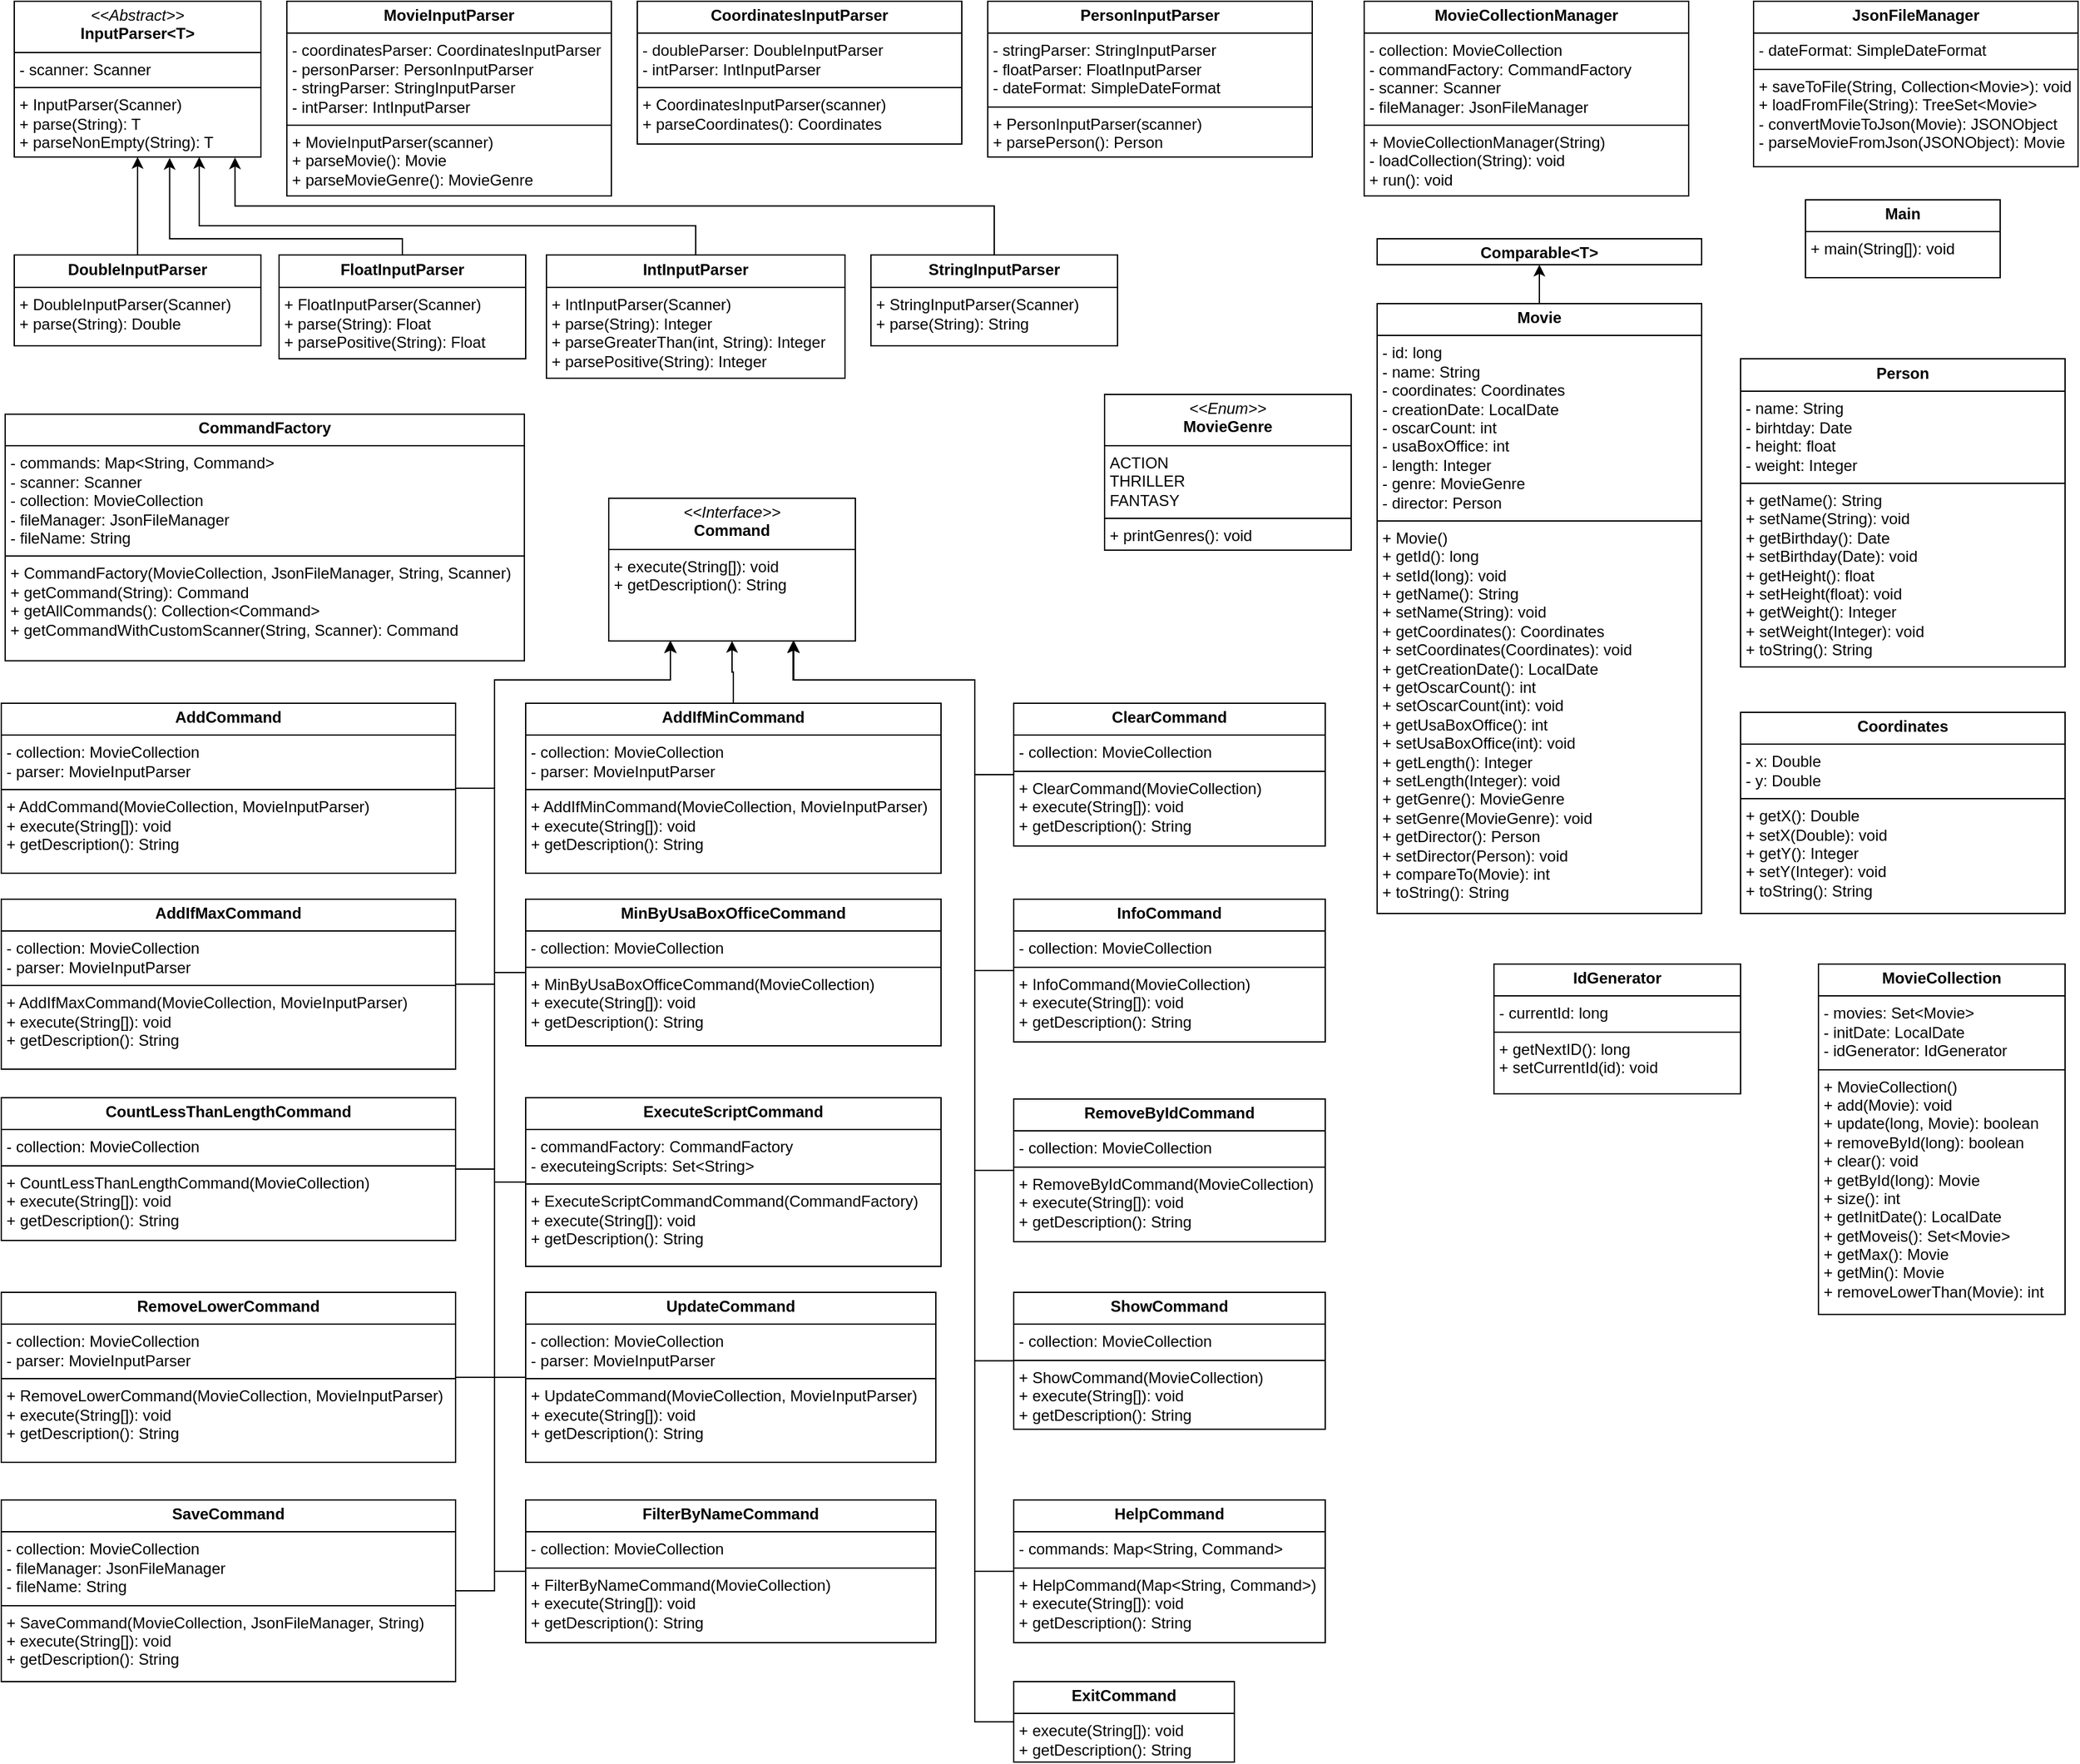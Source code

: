 <mxfile version="26.2.14">
  <diagram name="Страница — 1" id="AFWlsfRjYfY11e1FhaWK">
    <mxGraphModel dx="3227" dy="1347" grid="1" gridSize="10" guides="1" tooltips="1" connect="1" arrows="1" fold="1" page="1" pageScale="1" pageWidth="827" pageHeight="1169" math="0" shadow="0">
      <root>
        <mxCell id="0" />
        <mxCell id="1" parent="0" />
        <mxCell id="MUyEfcKiWCeRn05jKERA-11" value="&lt;p style=&quot;margin:0px;margin-top:4px;text-align:center;&quot;&gt;&lt;i&gt;&amp;lt;&amp;lt;Abstract&amp;gt;&amp;gt;&lt;/i&gt;&lt;br&gt;&lt;b&gt;InputParser&amp;lt;T&amp;gt;&lt;/b&gt;&lt;/p&gt;&lt;hr size=&quot;1&quot; style=&quot;border-style:solid;&quot;&gt;&lt;p style=&quot;margin:0px;margin-left:4px;&quot;&gt;- scanner: Scanner&lt;br&gt;&lt;/p&gt;&lt;hr size=&quot;1&quot; style=&quot;border-style:solid;&quot;&gt;&lt;p style=&quot;margin:0px;margin-left:4px;&quot;&gt;+ InputParser(Scanner)&lt;br&gt;+ parse(String): T&lt;/p&gt;&lt;p style=&quot;margin:0px;margin-left:4px;&quot;&gt;+ parseNonEmpty(String): T&lt;/p&gt;" style="verticalAlign=top;align=left;overflow=fill;html=1;whiteSpace=wrap;" vertex="1" parent="1">
          <mxGeometry x="20" y="37" width="190" height="120" as="geometry" />
        </mxCell>
        <mxCell id="MUyEfcKiWCeRn05jKERA-16" style="edgeStyle=orthogonalEdgeStyle;rounded=0;orthogonalLoop=1;jettySize=auto;html=1;exitX=0.5;exitY=0;exitDx=0;exitDy=0;entryX=0.5;entryY=1;entryDx=0;entryDy=0;" edge="1" parent="1" source="MUyEfcKiWCeRn05jKERA-12" target="MUyEfcKiWCeRn05jKERA-11">
          <mxGeometry relative="1" as="geometry" />
        </mxCell>
        <mxCell id="MUyEfcKiWCeRn05jKERA-12" value="&lt;p style=&quot;margin:0px;margin-top:4px;text-align:center;&quot;&gt;&lt;b&gt;DoubleInputParser&lt;/b&gt;&lt;/p&gt;&lt;hr size=&quot;1&quot; style=&quot;border-style:solid;&quot;&gt;&lt;p style=&quot;margin:0px;margin-left:4px;&quot;&gt;&lt;/p&gt;&lt;p style=&quot;margin:0px;margin-left:4px;&quot;&gt;+ DoubleInputParser(Scanner)&lt;br&gt;+ parse(String): Double&lt;/p&gt;" style="verticalAlign=top;align=left;overflow=fill;html=1;whiteSpace=wrap;" vertex="1" parent="1">
          <mxGeometry x="20" y="232.5" width="190" height="70" as="geometry" />
        </mxCell>
        <mxCell id="MUyEfcKiWCeRn05jKERA-13" value="&lt;p style=&quot;margin:0px;margin-top:4px;text-align:center;&quot;&gt;&lt;b&gt;FloatInputParser&lt;/b&gt;&lt;/p&gt;&lt;hr size=&quot;1&quot; style=&quot;border-style:solid;&quot;&gt;&lt;p style=&quot;margin:0px;margin-left:4px;&quot;&gt;&lt;/p&gt;&lt;p style=&quot;margin:0px;margin-left:4px;&quot;&gt;+ FloatInputParser(Scanner)&lt;br&gt;+ parse(String): Float&lt;/p&gt;&lt;p style=&quot;margin:0px;margin-left:4px;&quot;&gt;+ parsePositive(String): Float&lt;/p&gt;" style="verticalAlign=top;align=left;overflow=fill;html=1;whiteSpace=wrap;" vertex="1" parent="1">
          <mxGeometry x="224" y="232.5" width="190" height="80" as="geometry" />
        </mxCell>
        <mxCell id="MUyEfcKiWCeRn05jKERA-29" style="edgeStyle=orthogonalEdgeStyle;rounded=0;orthogonalLoop=1;jettySize=auto;html=1;entryX=0.75;entryY=1;entryDx=0;entryDy=0;exitX=0.5;exitY=0;exitDx=0;exitDy=0;" edge="1" parent="1" source="MUyEfcKiWCeRn05jKERA-14" target="MUyEfcKiWCeRn05jKERA-11">
          <mxGeometry relative="1" as="geometry">
            <Array as="points">
              <mxPoint x="545" y="210" />
              <mxPoint x="163" y="210" />
            </Array>
          </mxGeometry>
        </mxCell>
        <mxCell id="MUyEfcKiWCeRn05jKERA-14" value="&lt;p style=&quot;margin:0px;margin-top:4px;text-align:center;&quot;&gt;&lt;b&gt;IntInputParser&lt;/b&gt;&lt;/p&gt;&lt;hr size=&quot;1&quot; style=&quot;border-style:solid;&quot;&gt;&lt;p style=&quot;margin:0px;margin-left:4px;&quot;&gt;&lt;/p&gt;&lt;p style=&quot;margin:0px;margin-left:4px;&quot;&gt;+ IntInputParser(Scanner)&lt;br&gt;+ parse(String): Integer&lt;/p&gt;&lt;p style=&quot;margin:0px;margin-left:4px;&quot;&gt;+ parseGreaterThan(int, String): Integer&lt;/p&gt;&lt;p style=&quot;margin:0px;margin-left:4px;&quot;&gt;+ parsePositive(String): Integer&lt;/p&gt;" style="verticalAlign=top;align=left;overflow=fill;html=1;whiteSpace=wrap;" vertex="1" parent="1">
          <mxGeometry x="430" y="232.5" width="230" height="95" as="geometry" />
        </mxCell>
        <mxCell id="MUyEfcKiWCeRn05jKERA-15" value="&lt;p style=&quot;margin:0px;margin-top:4px;text-align:center;&quot;&gt;&lt;b&gt;StringInputParser&lt;/b&gt;&lt;/p&gt;&lt;hr size=&quot;1&quot; style=&quot;border-style:solid;&quot;&gt;&lt;p style=&quot;margin:0px;margin-left:4px;&quot;&gt;&lt;/p&gt;&lt;p style=&quot;margin:0px;margin-left:4px;&quot;&gt;+ StringInputParser(Scanner)&lt;br&gt;+ parse(String): String&lt;/p&gt;&lt;p style=&quot;margin:0px;margin-left:4px;&quot;&gt;&lt;br&gt;&lt;/p&gt;" style="verticalAlign=top;align=left;overflow=fill;html=1;whiteSpace=wrap;" vertex="1" parent="1">
          <mxGeometry x="680" y="232.5" width="190" height="70" as="geometry" />
        </mxCell>
        <mxCell id="MUyEfcKiWCeRn05jKERA-22" value="&lt;p style=&quot;margin:0px;margin-top:4px;text-align:center;&quot;&gt;&lt;b&gt;MovieInputParser&lt;/b&gt;&lt;/p&gt;&lt;hr size=&quot;1&quot; style=&quot;border-style:solid;&quot;&gt;&lt;p style=&quot;margin:0px;margin-left:4px;&quot;&gt;- coordinatesParser: CoordinatesInputParser&lt;br&gt;&lt;/p&gt;&lt;p style=&quot;margin:0px;margin-left:4px;&quot;&gt;- personParser: PersonInputParser&lt;/p&gt;&lt;p style=&quot;margin:0px;margin-left:4px;&quot;&gt;- stringParser: StringInputParser&lt;/p&gt;&lt;p style=&quot;margin:0px;margin-left:4px;&quot;&gt;- intParser: IntInputParser&lt;/p&gt;&lt;hr size=&quot;1&quot; style=&quot;border-style:solid;&quot;&gt;&lt;p style=&quot;margin:0px;margin-left:4px;&quot;&gt;+ MovieInputParser(scanner)&lt;br&gt;+ parseMovie(): Movie&lt;/p&gt;&lt;p style=&quot;margin:0px;margin-left:4px;&quot;&gt;+ parseMovieGenre(): MovieGenre&lt;/p&gt;&lt;p style=&quot;margin:0px;margin-left:4px;&quot;&gt;&lt;br&gt;&lt;/p&gt;" style="verticalAlign=top;align=left;overflow=fill;html=1;whiteSpace=wrap;" vertex="1" parent="1">
          <mxGeometry x="230" y="37" width="250" height="150" as="geometry" />
        </mxCell>
        <mxCell id="MUyEfcKiWCeRn05jKERA-24" value="&lt;p style=&quot;margin:0px;margin-top:4px;text-align:center;&quot;&gt;&lt;b&gt;PersonInputParser&lt;/b&gt;&lt;/p&gt;&lt;hr size=&quot;1&quot; style=&quot;border-style:solid;&quot;&gt;&lt;p style=&quot;margin:0px;margin-left:4px;&quot;&gt;&lt;span style=&quot;background-color: transparent; color: light-dark(rgb(0, 0, 0), rgb(255, 255, 255));&quot;&gt;- stringParser: StringInputParser&lt;/span&gt;&lt;/p&gt;&lt;p style=&quot;margin:0px;margin-left:4px;&quot;&gt;- floatParser: FloatInputParser&lt;/p&gt;&lt;p style=&quot;margin:0px;margin-left:4px;&quot;&gt;- dateFormat: SimpleDateFormat&lt;/p&gt;&lt;hr size=&quot;1&quot; style=&quot;border-style:solid;&quot;&gt;&lt;p style=&quot;margin:0px;margin-left:4px;&quot;&gt;+ PersonInputParser(scanner)&lt;br&gt;+ parsePerson(): Person&lt;/p&gt;&lt;p style=&quot;margin:0px;margin-left:4px;&quot;&gt;&lt;br&gt;&lt;/p&gt;&lt;p style=&quot;margin:0px;margin-left:4px;&quot;&gt;&lt;br&gt;&lt;/p&gt;" style="verticalAlign=top;align=left;overflow=fill;html=1;whiteSpace=wrap;" vertex="1" parent="1">
          <mxGeometry x="770" y="37" width="250" height="120" as="geometry" />
        </mxCell>
        <mxCell id="MUyEfcKiWCeRn05jKERA-25" value="&lt;p style=&quot;margin:0px;margin-top:4px;text-align:center;&quot;&gt;&lt;b&gt;CoordinatesInputParser&lt;/b&gt;&lt;/p&gt;&lt;hr size=&quot;1&quot; style=&quot;border-style:solid;&quot;&gt;&lt;p style=&quot;margin:0px;margin-left:4px;&quot;&gt;- doubleParser: DoubleInputParser&lt;/p&gt;&lt;p style=&quot;margin:0px;margin-left:4px;&quot;&gt;- intParser: IntInputParser&lt;/p&gt;&lt;hr size=&quot;1&quot; style=&quot;border-style:solid;&quot;&gt;&lt;p style=&quot;margin:0px;margin-left:4px;&quot;&gt;+ CoordinatesInputParser(scanner)&lt;br&gt;+ parseCoordinates(): Coordinates&lt;/p&gt;&lt;p style=&quot;margin:0px;margin-left:4px;&quot;&gt;&lt;br&gt;&lt;/p&gt;" style="verticalAlign=top;align=left;overflow=fill;html=1;whiteSpace=wrap;" vertex="1" parent="1">
          <mxGeometry x="500" y="37" width="250" height="110" as="geometry" />
        </mxCell>
        <mxCell id="MUyEfcKiWCeRn05jKERA-26" style="edgeStyle=orthogonalEdgeStyle;rounded=0;orthogonalLoop=1;jettySize=auto;html=1;exitX=0.5;exitY=0;exitDx=0;exitDy=0;entryX=0.63;entryY=1.006;entryDx=0;entryDy=0;entryPerimeter=0;" edge="1" parent="1" source="MUyEfcKiWCeRn05jKERA-13" target="MUyEfcKiWCeRn05jKERA-11">
          <mxGeometry relative="1" as="geometry">
            <mxPoint x="140" y="170" as="targetPoint" />
            <Array as="points">
              <mxPoint x="319" y="220" />
              <mxPoint x="140" y="220" />
            </Array>
          </mxGeometry>
        </mxCell>
        <mxCell id="MUyEfcKiWCeRn05jKERA-28" style="edgeStyle=orthogonalEdgeStyle;rounded=0;orthogonalLoop=1;jettySize=auto;html=1;exitX=0.5;exitY=0;exitDx=0;exitDy=0;entryX=0.895;entryY=1.003;entryDx=0;entryDy=0;entryPerimeter=0;" edge="1" parent="1" source="MUyEfcKiWCeRn05jKERA-15" target="MUyEfcKiWCeRn05jKERA-11">
          <mxGeometry relative="1" as="geometry">
            <mxPoint x="190" y="170" as="targetPoint" />
          </mxGeometry>
        </mxCell>
        <mxCell id="MUyEfcKiWCeRn05jKERA-30" value="&lt;p style=&quot;margin:0px;margin-top:4px;text-align:center;&quot;&gt;&lt;b&gt;MovieCollectionManager&lt;/b&gt;&lt;/p&gt;&lt;hr size=&quot;1&quot; style=&quot;border-style:solid;&quot;&gt;&lt;p style=&quot;margin:0px;margin-left:4px;&quot;&gt;- collection: MovieCollection&lt;br&gt;&lt;/p&gt;&lt;p style=&quot;margin:0px;margin-left:4px;&quot;&gt;- commandFactory: CommandFactory&lt;/p&gt;&lt;p style=&quot;margin:0px;margin-left:4px;&quot;&gt;- scanner: Scanner&lt;/p&gt;&lt;p style=&quot;margin:0px;margin-left:4px;&quot;&gt;- fileManager: JsonFileManager&lt;/p&gt;&lt;hr size=&quot;1&quot; style=&quot;border-style:solid;&quot;&gt;&lt;p style=&quot;margin:0px;margin-left:4px;&quot;&gt;+ MovieCollectionManager(String)&lt;/p&gt;&lt;p style=&quot;margin:0px;margin-left:4px;&quot;&gt;- loadCollection(String): void&lt;/p&gt;&lt;p style=&quot;margin:0px;margin-left:4px;&quot;&gt;+ run(): void&lt;/p&gt;&lt;p style=&quot;margin:0px;margin-left:4px;&quot;&gt;&lt;br&gt;&lt;/p&gt;" style="verticalAlign=top;align=left;overflow=fill;html=1;whiteSpace=wrap;" vertex="1" parent="1">
          <mxGeometry x="1060" y="37" width="250" height="150" as="geometry" />
        </mxCell>
        <mxCell id="MUyEfcKiWCeRn05jKERA-31" value="&lt;p style=&quot;margin:0px;margin-top:4px;text-align:center;&quot;&gt;&lt;b&gt;JsonFileManager&lt;/b&gt;&lt;/p&gt;&lt;hr size=&quot;1&quot; style=&quot;border-style:solid;&quot;&gt;&lt;p style=&quot;margin:0px;margin-left:4px;&quot;&gt;- dateFormat: SimpleDateFormat&lt;br&gt;&lt;/p&gt;&lt;hr size=&quot;1&quot; style=&quot;border-style:solid;&quot;&gt;&lt;p style=&quot;margin:0px;margin-left:4px;&quot;&gt;+ saveToFile(String, Collection&amp;lt;Movie&amp;gt;): void&lt;/p&gt;&lt;p style=&quot;margin:0px;margin-left:4px;&quot;&gt;+ loadFromFile(String): TreeSet&amp;lt;Movie&amp;gt;&lt;/p&gt;&lt;p style=&quot;margin:0px;margin-left:4px;&quot;&gt;- convertMovieToJson(Movie): JSONObject&lt;/p&gt;&lt;p style=&quot;margin:0px;margin-left:4px;&quot;&gt;- parseMovieFromJson(JSONObject): Movie&lt;/p&gt;&lt;p style=&quot;margin:0px;margin-left:4px;&quot;&gt;&lt;br&gt;&lt;/p&gt;" style="verticalAlign=top;align=left;overflow=fill;html=1;whiteSpace=wrap;" vertex="1" parent="1">
          <mxGeometry x="1360" y="37" width="250" height="127.5" as="geometry" />
        </mxCell>
        <mxCell id="MUyEfcKiWCeRn05jKERA-32" value="&lt;p style=&quot;margin:0px;margin-top:4px;text-align:center;&quot;&gt;&lt;b&gt;Main&lt;/b&gt;&lt;/p&gt;&lt;hr size=&quot;1&quot; style=&quot;border-style:solid;&quot;&gt;&lt;p style=&quot;margin:0px;margin-left:4px;&quot;&gt;&lt;/p&gt;&lt;p style=&quot;margin:0px;margin-left:4px;&quot;&gt;+ main(String[]): void&lt;/p&gt;&lt;p style=&quot;margin:0px;margin-left:4px;&quot;&gt;&lt;br&gt;&lt;/p&gt;" style="verticalAlign=top;align=left;overflow=fill;html=1;whiteSpace=wrap;" vertex="1" parent="1">
          <mxGeometry x="1400" y="190" width="150" height="60" as="geometry" />
        </mxCell>
        <mxCell id="MUyEfcKiWCeRn05jKERA-35" style="edgeStyle=orthogonalEdgeStyle;rounded=0;orthogonalLoop=1;jettySize=auto;html=1;entryX=0.5;entryY=1;entryDx=0;entryDy=0;" edge="1" parent="1" source="MUyEfcKiWCeRn05jKERA-33" target="MUyEfcKiWCeRn05jKERA-34">
          <mxGeometry relative="1" as="geometry" />
        </mxCell>
        <mxCell id="MUyEfcKiWCeRn05jKERA-33" value="&lt;p style=&quot;margin:0px;margin-top:4px;text-align:center;&quot;&gt;&lt;b&gt;Movie&lt;/b&gt;&lt;/p&gt;&lt;hr size=&quot;1&quot; style=&quot;border-style:solid;&quot;&gt;&lt;p style=&quot;margin:0px;margin-left:4px;&quot;&gt;- id: long&lt;br&gt;&lt;/p&gt;&lt;p style=&quot;margin:0px;margin-left:4px;&quot;&gt;- name: String&lt;/p&gt;&lt;p style=&quot;margin:0px;margin-left:4px;&quot;&gt;- coordinates: Coordinates&lt;/p&gt;&lt;p style=&quot;margin:0px;margin-left:4px;&quot;&gt;- creationDate: LocalDate&lt;/p&gt;&lt;p style=&quot;margin:0px;margin-left:4px;&quot;&gt;- oscarCount: int&lt;/p&gt;&lt;p style=&quot;margin:0px;margin-left:4px;&quot;&gt;- usaBoxOffice: int&lt;/p&gt;&lt;p style=&quot;margin:0px;margin-left:4px;&quot;&gt;- length: Integer&lt;/p&gt;&lt;p style=&quot;margin:0px;margin-left:4px;&quot;&gt;- genre: MovieGenre&lt;/p&gt;&lt;p style=&quot;margin:0px;margin-left:4px;&quot;&gt;- director: Person&lt;/p&gt;&lt;hr size=&quot;1&quot; style=&quot;border-style:solid;&quot;&gt;&lt;p style=&quot;margin:0px;margin-left:4px;&quot;&gt;+ Movie()&lt;/p&gt;&lt;p style=&quot;margin:0px;margin-left:4px;&quot;&gt;+ getId(): long&lt;/p&gt;&lt;p style=&quot;margin:0px;margin-left:4px;&quot;&gt;+ setId(long): void&lt;/p&gt;&lt;p style=&quot;margin:0px;margin-left:4px;&quot;&gt;+ getName(): String&lt;/p&gt;&lt;p style=&quot;margin:0px;margin-left:4px;&quot;&gt;+ setName(String): void&lt;/p&gt;&lt;p style=&quot;margin:0px;margin-left:4px;&quot;&gt;+ getCoordinates(): Coordinates&lt;/p&gt;&lt;p style=&quot;margin:0px;margin-left:4px;&quot;&gt;+ setCoordinates(Coordinates): void&lt;/p&gt;&lt;p style=&quot;margin:0px;margin-left:4px;&quot;&gt;+ getCreationDate(): LocalDate&lt;/p&gt;&lt;p style=&quot;margin:0px;margin-left:4px;&quot;&gt;+ getOscarCount(): int&lt;/p&gt;&lt;p style=&quot;margin:0px;margin-left:4px;&quot;&gt;+ setOscarCount(int): void&lt;/p&gt;&lt;p style=&quot;margin:0px;margin-left:4px;&quot;&gt;+ getUsaBoxOffice(): int&lt;/p&gt;&lt;p style=&quot;margin:0px;margin-left:4px;&quot;&gt;+ setUsaBoxOffice(int): void&lt;/p&gt;&lt;p style=&quot;margin:0px;margin-left:4px;&quot;&gt;+ getLength(): Integer&lt;/p&gt;&lt;p style=&quot;margin:0px;margin-left:4px;&quot;&gt;+ setLength(Integer): void&lt;/p&gt;&lt;p style=&quot;margin:0px;margin-left:4px;&quot;&gt;+ getGenre(): MovieGenre&lt;/p&gt;&lt;p style=&quot;margin:0px;margin-left:4px;&quot;&gt;+ setGenre(MovieGenre): void&lt;/p&gt;&lt;p style=&quot;margin:0px;margin-left:4px;&quot;&gt;+ getDirector(): Person&lt;/p&gt;&lt;p style=&quot;margin:0px;margin-left:4px;&quot;&gt;+ setDirector(Person): void&lt;/p&gt;&lt;p style=&quot;margin:0px;margin-left:4px;&quot;&gt;+ compareTo(Movie): int&lt;/p&gt;&lt;p style=&quot;margin:0px;margin-left:4px;&quot;&gt;+ toString(): String&lt;/p&gt;&lt;p style=&quot;margin:0px;margin-left:4px;&quot;&gt;&lt;br&gt;&lt;/p&gt;" style="verticalAlign=top;align=left;overflow=fill;html=1;whiteSpace=wrap;" vertex="1" parent="1">
          <mxGeometry x="1070" y="270" width="250" height="470" as="geometry" />
        </mxCell>
        <mxCell id="MUyEfcKiWCeRn05jKERA-34" value="&lt;p style=&quot;margin:0px;margin-top:4px;text-align:center;&quot;&gt;&lt;b&gt;Comparable&amp;lt;T&amp;gt;&lt;/b&gt;&lt;/p&gt;&lt;hr size=&quot;1&quot; style=&quot;border-style:solid;&quot;&gt;&lt;p style=&quot;margin:0px;margin-left:4px;&quot;&gt;&lt;br&gt;&lt;/p&gt;&lt;p style=&quot;margin:0px;margin-left:4px;&quot;&gt;&lt;br&gt;&lt;/p&gt;" style="verticalAlign=top;align=left;overflow=fill;html=1;whiteSpace=wrap;" vertex="1" parent="1">
          <mxGeometry x="1070" y="220" width="250" height="20" as="geometry" />
        </mxCell>
        <mxCell id="MUyEfcKiWCeRn05jKERA-36" value="&lt;p style=&quot;margin:0px;margin-top:4px;text-align:center;&quot;&gt;&lt;b&gt;Person&lt;/b&gt;&lt;/p&gt;&lt;hr size=&quot;1&quot; style=&quot;border-style:solid;&quot;&gt;&lt;p style=&quot;margin:0px;margin-left:4px;&quot;&gt;- name: String&lt;br&gt;&lt;/p&gt;&lt;p style=&quot;margin:0px;margin-left:4px;&quot;&gt;- birhtday: Date&lt;/p&gt;&lt;p style=&quot;margin:0px;margin-left:4px;&quot;&gt;- height: float&lt;/p&gt;&lt;p style=&quot;margin:0px;margin-left:4px;&quot;&gt;- weight: Integer&lt;/p&gt;&lt;hr size=&quot;1&quot; style=&quot;border-style:solid;&quot;&gt;&lt;p style=&quot;margin:0px;margin-left:4px;&quot;&gt;+ getName(): String&lt;/p&gt;&lt;p style=&quot;margin:0px;margin-left:4px;&quot;&gt;+ setName(String): void&lt;/p&gt;&lt;p style=&quot;margin:0px;margin-left:4px;&quot;&gt;+ getBirthday(): Date&lt;/p&gt;&lt;p style=&quot;margin:0px;margin-left:4px;&quot;&gt;+ setBirthday(Date): void&lt;/p&gt;&lt;p style=&quot;margin:0px;margin-left:4px;&quot;&gt;+ getHeight(): float&lt;/p&gt;&lt;p style=&quot;margin:0px;margin-left:4px;&quot;&gt;+ setHeight(float): void&lt;/p&gt;&lt;p style=&quot;margin:0px;margin-left:4px;&quot;&gt;+ getWeight(): Integer&lt;/p&gt;&lt;p style=&quot;margin:0px;margin-left:4px;&quot;&gt;+ setWeight(Integer): void&lt;/p&gt;&lt;p style=&quot;margin:0px;margin-left:4px;&quot;&gt;+ toString(): String&lt;/p&gt;&lt;p style=&quot;margin:0px;margin-left:4px;&quot;&gt;&lt;br&gt;&lt;/p&gt;" style="verticalAlign=top;align=left;overflow=fill;html=1;whiteSpace=wrap;" vertex="1" parent="1">
          <mxGeometry x="1350" y="312.5" width="250" height="237.5" as="geometry" />
        </mxCell>
        <mxCell id="MUyEfcKiWCeRn05jKERA-37" value="&lt;p style=&quot;margin:0px;margin-top:4px;text-align:center;&quot;&gt;&lt;b&gt;Coordinates&lt;/b&gt;&lt;/p&gt;&lt;hr size=&quot;1&quot; style=&quot;border-style:solid;&quot;&gt;&lt;p style=&quot;margin:0px;margin-left:4px;&quot;&gt;- x: Double&lt;br&gt;&lt;/p&gt;&lt;p style=&quot;margin:0px;margin-left:4px;&quot;&gt;- y: Double&lt;/p&gt;&lt;hr size=&quot;1&quot; style=&quot;border-style:solid;&quot;&gt;&lt;p style=&quot;margin:0px;margin-left:4px;&quot;&gt;+ getX(): Double&lt;/p&gt;&lt;p style=&quot;margin:0px;margin-left:4px;&quot;&gt;+ setX(Double): void&lt;/p&gt;&lt;p style=&quot;margin:0px;margin-left:4px;&quot;&gt;+ getY(): Integer&lt;/p&gt;&lt;p style=&quot;margin:0px;margin-left:4px;&quot;&gt;+ setY(Integer): void&lt;/p&gt;&lt;p style=&quot;margin:0px;margin-left:4px;&quot;&gt;+ toString(): String&lt;/p&gt;" style="verticalAlign=top;align=left;overflow=fill;html=1;whiteSpace=wrap;" vertex="1" parent="1">
          <mxGeometry x="1350" y="585" width="250" height="155" as="geometry" />
        </mxCell>
        <mxCell id="MUyEfcKiWCeRn05jKERA-38" value="&lt;p style=&quot;margin:0px;margin-top:4px;text-align:center;&quot;&gt;&lt;i&gt;&amp;lt;&amp;lt;Enum&amp;gt;&amp;gt;&lt;/i&gt;&lt;br&gt;&lt;b&gt;MovieGenre&lt;/b&gt;&lt;/p&gt;&lt;hr size=&quot;1&quot; style=&quot;border-style:solid;&quot;&gt;&lt;p style=&quot;margin:0px;margin-left:4px;&quot;&gt;ACTION&lt;br&gt;&lt;/p&gt;&lt;p style=&quot;margin:0px;margin-left:4px;&quot;&gt;THRILLER&lt;/p&gt;&lt;p style=&quot;margin:0px;margin-left:4px;&quot;&gt;FANTASY&lt;/p&gt;&lt;hr size=&quot;1&quot; style=&quot;border-style:solid;&quot;&gt;&lt;p style=&quot;margin:0px;margin-left:4px;&quot;&gt;+ printGenres(): void&lt;/p&gt;" style="verticalAlign=top;align=left;overflow=fill;html=1;whiteSpace=wrap;" vertex="1" parent="1">
          <mxGeometry x="860" y="340" width="190" height="120" as="geometry" />
        </mxCell>
        <mxCell id="MUyEfcKiWCeRn05jKERA-39" value="&lt;p style=&quot;margin:0px;margin-top:4px;text-align:center;&quot;&gt;&lt;b&gt;IdGenerator&lt;/b&gt;&lt;/p&gt;&lt;hr size=&quot;1&quot; style=&quot;border-style:solid;&quot;&gt;&lt;p style=&quot;margin:0px;margin-left:4px;&quot;&gt;- currentId: long&lt;br&gt;&lt;/p&gt;&lt;hr size=&quot;1&quot; style=&quot;border-style:solid;&quot;&gt;&lt;p style=&quot;margin:0px;margin-left:4px;&quot;&gt;+ getNextID(): long&lt;/p&gt;&lt;p style=&quot;margin:0px;margin-left:4px;&quot;&gt;+ setCurrentId(id): void&lt;/p&gt;" style="verticalAlign=top;align=left;overflow=fill;html=1;whiteSpace=wrap;" vertex="1" parent="1">
          <mxGeometry x="1160" y="779" width="190" height="100" as="geometry" />
        </mxCell>
        <mxCell id="MUyEfcKiWCeRn05jKERA-40" value="&lt;p style=&quot;margin:0px;margin-top:4px;text-align:center;&quot;&gt;&lt;b&gt;MovieCollection&lt;/b&gt;&lt;/p&gt;&lt;hr size=&quot;1&quot; style=&quot;border-style:solid;&quot;&gt;&lt;p style=&quot;margin:0px;margin-left:4px;&quot;&gt;- movies: Set&amp;lt;Movie&amp;gt;&lt;br&gt;&lt;/p&gt;&lt;p style=&quot;margin:0px;margin-left:4px;&quot;&gt;- initDate: LocalDate&lt;/p&gt;&lt;p style=&quot;margin:0px;margin-left:4px;&quot;&gt;- idGenerator: IdGenerator&lt;/p&gt;&lt;hr size=&quot;1&quot; style=&quot;border-style:solid;&quot;&gt;&lt;p style=&quot;margin:0px;margin-left:4px;&quot;&gt;+ MovieCollection()&lt;/p&gt;&lt;p style=&quot;margin:0px;margin-left:4px;&quot;&gt;+ add(Movie): void&lt;/p&gt;&lt;p style=&quot;margin:0px;margin-left:4px;&quot;&gt;+ update(long, Movie): boolean&lt;/p&gt;&lt;p style=&quot;margin:0px;margin-left:4px;&quot;&gt;+ removeById(long): boolean&lt;/p&gt;&lt;p style=&quot;margin:0px;margin-left:4px;&quot;&gt;+ clear(): void&lt;/p&gt;&lt;p style=&quot;margin:0px;margin-left:4px;&quot;&gt;+ getById(long): Movie&lt;/p&gt;&lt;p style=&quot;margin:0px;margin-left:4px;&quot;&gt;+ size(): int&lt;/p&gt;&lt;p style=&quot;margin:0px;margin-left:4px;&quot;&gt;+ getInitDate(): LocalDate&lt;/p&gt;&lt;p style=&quot;margin:0px;margin-left:4px;&quot;&gt;+ getMoveis(): Set&amp;lt;Movie&amp;gt;&lt;/p&gt;&lt;p style=&quot;margin:0px;margin-left:4px;&quot;&gt;+ getMax(): Movie&lt;/p&gt;&lt;p style=&quot;margin:0px;margin-left:4px;&quot;&gt;+ getMin(): Movie&lt;/p&gt;&lt;p style=&quot;margin:0px;margin-left:4px;&quot;&gt;+ removeLowerThan(Movie): int&lt;/p&gt;" style="verticalAlign=top;align=left;overflow=fill;html=1;whiteSpace=wrap;" vertex="1" parent="1">
          <mxGeometry x="1410" y="779" width="190" height="270" as="geometry" />
        </mxCell>
        <mxCell id="MUyEfcKiWCeRn05jKERA-41" value="&lt;p style=&quot;margin:0px;margin-top:4px;text-align:center;&quot;&gt;&lt;i&gt;&amp;lt;&amp;lt;Interface&amp;gt;&amp;gt;&lt;/i&gt;&lt;br&gt;&lt;b&gt;Command&lt;/b&gt;&lt;/p&gt;&lt;hr size=&quot;1&quot; style=&quot;border-style:solid;&quot;&gt;&lt;p style=&quot;margin:0px;margin-left:4px;&quot;&gt;&lt;/p&gt;&lt;p style=&quot;margin:0px;margin-left:4px;&quot;&gt;+ execute(String[]): void&lt;/p&gt;&lt;p style=&quot;margin:0px;margin-left:4px;&quot;&gt;+ getDescription(): String&lt;/p&gt;" style="verticalAlign=top;align=left;overflow=fill;html=1;whiteSpace=wrap;" vertex="1" parent="1">
          <mxGeometry x="478" y="420" width="190" height="110" as="geometry" />
        </mxCell>
        <mxCell id="MUyEfcKiWCeRn05jKERA-42" value="&lt;p style=&quot;margin:0px;margin-top:4px;text-align:center;&quot;&gt;&lt;b&gt;CommandFactory&lt;/b&gt;&lt;/p&gt;&lt;hr size=&quot;1&quot; style=&quot;border-style:solid;&quot;&gt;&lt;p style=&quot;margin:0px;margin-left:4px;&quot;&gt;- commands: Map&amp;lt;String, Command&amp;gt;&lt;br&gt;&lt;/p&gt;&lt;p style=&quot;margin:0px;margin-left:4px;&quot;&gt;- scanner: Scanner&lt;/p&gt;&lt;p style=&quot;margin:0px;margin-left:4px;&quot;&gt;- collection: MovieCollection&lt;/p&gt;&lt;p style=&quot;margin:0px;margin-left:4px;&quot;&gt;- fileManager: JsonFileManager&lt;/p&gt;&lt;p style=&quot;margin:0px;margin-left:4px;&quot;&gt;- fileName: String&lt;/p&gt;&lt;hr size=&quot;1&quot; style=&quot;border-style:solid;&quot;&gt;&lt;p style=&quot;margin:0px;margin-left:4px;&quot;&gt;+ CommandFactory(MovieCollection, JsonFileManager, String, Scanner)&amp;nbsp;&lt;/p&gt;&lt;p style=&quot;margin:0px;margin-left:4px;&quot;&gt;+ getCommand(String): Command&lt;/p&gt;&lt;p style=&quot;margin:0px;margin-left:4px;&quot;&gt;+ getAllCommands(): Collection&amp;lt;Command&amp;gt;&lt;/p&gt;&lt;p style=&quot;margin:0px;margin-left:4px;&quot;&gt;+ getCommandWithCustomScanner(String, Scanner): Command&lt;/p&gt;" style="verticalAlign=top;align=left;overflow=fill;html=1;whiteSpace=wrap;" vertex="1" parent="1">
          <mxGeometry x="13" y="355.25" width="400" height="190" as="geometry" />
        </mxCell>
        <mxCell id="MUyEfcKiWCeRn05jKERA-62" style="edgeStyle=orthogonalEdgeStyle;rounded=0;orthogonalLoop=1;jettySize=auto;html=1;entryX=0.25;entryY=1;entryDx=0;entryDy=0;" edge="1" parent="1" source="MUyEfcKiWCeRn05jKERA-43" target="MUyEfcKiWCeRn05jKERA-41">
          <mxGeometry relative="1" as="geometry">
            <Array as="points">
              <mxPoint x="390" y="644" />
              <mxPoint x="390" y="560" />
              <mxPoint x="526" y="560" />
            </Array>
          </mxGeometry>
        </mxCell>
        <mxCell id="MUyEfcKiWCeRn05jKERA-43" value="&lt;p style=&quot;margin:0px;margin-top:4px;text-align:center;&quot;&gt;&lt;b&gt;AddCommand&lt;/b&gt;&lt;/p&gt;&lt;hr size=&quot;1&quot; style=&quot;border-style:solid;&quot;&gt;&lt;p style=&quot;margin:0px;margin-left:4px;&quot;&gt;- collection: MovieCollection&lt;br&gt;&lt;/p&gt;&lt;p style=&quot;margin:0px;margin-left:4px;&quot;&gt;- parser: MovieInputParser&lt;/p&gt;&lt;hr size=&quot;1&quot; style=&quot;border-style:solid;&quot;&gt;&lt;p style=&quot;margin:0px;margin-left:4px;&quot;&gt;+ AddCommand(MovieCollection, MovieInputParser)&lt;/p&gt;&lt;p style=&quot;margin:0px;margin-left:4px;&quot;&gt;+ execute(String[]): void&lt;/p&gt;&lt;p style=&quot;margin:0px;margin-left:4px;&quot;&gt;+ getDescription(): String&lt;/p&gt;" style="verticalAlign=top;align=left;overflow=fill;html=1;whiteSpace=wrap;" vertex="1" parent="1">
          <mxGeometry x="10" y="578" width="350" height="131" as="geometry" />
        </mxCell>
        <mxCell id="MUyEfcKiWCeRn05jKERA-64" style="edgeStyle=orthogonalEdgeStyle;rounded=0;orthogonalLoop=1;jettySize=auto;html=1;entryX=0.25;entryY=1;entryDx=0;entryDy=0;" edge="1" parent="1" source="MUyEfcKiWCeRn05jKERA-44" target="MUyEfcKiWCeRn05jKERA-41">
          <mxGeometry relative="1" as="geometry">
            <Array as="points">
              <mxPoint x="390" y="795" />
              <mxPoint x="390" y="560" />
              <mxPoint x="526" y="560" />
            </Array>
          </mxGeometry>
        </mxCell>
        <mxCell id="MUyEfcKiWCeRn05jKERA-44" value="&lt;p style=&quot;margin:0px;margin-top:4px;text-align:center;&quot;&gt;&lt;b&gt;AddIfMaxCommand&lt;/b&gt;&lt;/p&gt;&lt;hr size=&quot;1&quot; style=&quot;border-style:solid;&quot;&gt;&lt;p style=&quot;margin:0px;margin-left:4px;&quot;&gt;- collection: MovieCollection&lt;br&gt;&lt;/p&gt;&lt;p style=&quot;margin:0px;margin-left:4px;&quot;&gt;- parser: MovieInputParser&lt;/p&gt;&lt;hr size=&quot;1&quot; style=&quot;border-style:solid;&quot;&gt;&lt;p style=&quot;margin:0px;margin-left:4px;&quot;&gt;+ AddIfMaxCommand(MovieCollection, MovieInputParser)&lt;/p&gt;&lt;p style=&quot;margin:0px;margin-left:4px;&quot;&gt;+ execute(String[]): void&lt;/p&gt;&lt;p style=&quot;margin:0px;margin-left:4px;&quot;&gt;+ getDescription(): String&lt;/p&gt;" style="verticalAlign=top;align=left;overflow=fill;html=1;whiteSpace=wrap;" vertex="1" parent="1">
          <mxGeometry x="10" y="729" width="350" height="131" as="geometry" />
        </mxCell>
        <mxCell id="MUyEfcKiWCeRn05jKERA-61" style="edgeStyle=orthogonalEdgeStyle;rounded=0;orthogonalLoop=1;jettySize=auto;html=1;entryX=0.5;entryY=1;entryDx=0;entryDy=0;" edge="1" parent="1" source="MUyEfcKiWCeRn05jKERA-45" target="MUyEfcKiWCeRn05jKERA-41">
          <mxGeometry relative="1" as="geometry" />
        </mxCell>
        <mxCell id="MUyEfcKiWCeRn05jKERA-45" value="&lt;p style=&quot;margin:0px;margin-top:4px;text-align:center;&quot;&gt;&lt;b&gt;AddIfMinCommand&lt;/b&gt;&lt;/p&gt;&lt;hr size=&quot;1&quot; style=&quot;border-style:solid;&quot;&gt;&lt;p style=&quot;margin:0px;margin-left:4px;&quot;&gt;- collection: MovieCollection&lt;br&gt;&lt;/p&gt;&lt;p style=&quot;margin:0px;margin-left:4px;&quot;&gt;- parser: MovieInputParser&lt;/p&gt;&lt;hr size=&quot;1&quot; style=&quot;border-style:solid;&quot;&gt;&lt;p style=&quot;margin:0px;margin-left:4px;&quot;&gt;+ AddIfMinCommand(MovieCollection, MovieInputParser)&lt;/p&gt;&lt;p style=&quot;margin:0px;margin-left:4px;&quot;&gt;+ execute(String[]): void&lt;/p&gt;&lt;p style=&quot;margin:0px;margin-left:4px;&quot;&gt;+ getDescription(): String&lt;/p&gt;" style="verticalAlign=top;align=left;overflow=fill;html=1;whiteSpace=wrap;" vertex="1" parent="1">
          <mxGeometry x="414" y="578" width="320" height="131" as="geometry" />
        </mxCell>
        <mxCell id="MUyEfcKiWCeRn05jKERA-63" style="edgeStyle=orthogonalEdgeStyle;rounded=0;orthogonalLoop=1;jettySize=auto;html=1;entryX=0.75;entryY=1;entryDx=0;entryDy=0;" edge="1" parent="1" source="MUyEfcKiWCeRn05jKERA-46" target="MUyEfcKiWCeRn05jKERA-41">
          <mxGeometry relative="1" as="geometry">
            <Array as="points">
              <mxPoint x="760" y="633" />
              <mxPoint x="760" y="560" />
              <mxPoint x="621" y="560" />
            </Array>
          </mxGeometry>
        </mxCell>
        <mxCell id="MUyEfcKiWCeRn05jKERA-46" value="&lt;p style=&quot;margin:0px;margin-top:4px;text-align:center;&quot;&gt;&lt;b&gt;ClearCommand&lt;/b&gt;&lt;/p&gt;&lt;hr size=&quot;1&quot; style=&quot;border-style:solid;&quot;&gt;&lt;p style=&quot;margin:0px;margin-left:4px;&quot;&gt;- collection: MovieCollection&lt;/p&gt;&lt;hr size=&quot;1&quot; style=&quot;border-style:solid;&quot;&gt;&lt;p style=&quot;margin:0px;margin-left:4px;&quot;&gt;+ ClearCommand(MovieCollection)&lt;/p&gt;&lt;p style=&quot;margin:0px;margin-left:4px;&quot;&gt;+ execute(String[]): void&lt;/p&gt;&lt;p style=&quot;margin:0px;margin-left:4px;&quot;&gt;+ getDescription(): String&lt;/p&gt;" style="verticalAlign=top;align=left;overflow=fill;html=1;whiteSpace=wrap;" vertex="1" parent="1">
          <mxGeometry x="790" y="578" width="240" height="110" as="geometry" />
        </mxCell>
        <mxCell id="MUyEfcKiWCeRn05jKERA-66" style="edgeStyle=orthogonalEdgeStyle;rounded=0;orthogonalLoop=1;jettySize=auto;html=1;entryX=0.25;entryY=1;entryDx=0;entryDy=0;" edge="1" parent="1" source="MUyEfcKiWCeRn05jKERA-47" target="MUyEfcKiWCeRn05jKERA-41">
          <mxGeometry relative="1" as="geometry">
            <Array as="points">
              <mxPoint x="390" y="937" />
              <mxPoint x="390" y="560" />
              <mxPoint x="526" y="560" />
            </Array>
          </mxGeometry>
        </mxCell>
        <mxCell id="MUyEfcKiWCeRn05jKERA-47" value="&lt;p style=&quot;margin:0px;margin-top:4px;text-align:center;&quot;&gt;&lt;b&gt;CountLessThanLengthCommand&lt;/b&gt;&lt;/p&gt;&lt;hr size=&quot;1&quot; style=&quot;border-style:solid;&quot;&gt;&lt;p style=&quot;margin:0px;margin-left:4px;&quot;&gt;- collection: MovieCollection&lt;/p&gt;&lt;hr size=&quot;1&quot; style=&quot;border-style:solid;&quot;&gt;&lt;p style=&quot;margin:0px;margin-left:4px;&quot;&gt;+ CountLessThanLengthCommand(MovieCollection)&lt;/p&gt;&lt;p style=&quot;margin:0px;margin-left:4px;&quot;&gt;+ execute(String[]): void&lt;/p&gt;&lt;p style=&quot;margin:0px;margin-left:4px;&quot;&gt;+ getDescription(): String&lt;/p&gt;" style="verticalAlign=top;align=left;overflow=fill;html=1;whiteSpace=wrap;" vertex="1" parent="1">
          <mxGeometry x="10" y="882" width="350" height="110" as="geometry" />
        </mxCell>
        <mxCell id="MUyEfcKiWCeRn05jKERA-67" style="edgeStyle=orthogonalEdgeStyle;rounded=0;orthogonalLoop=1;jettySize=auto;html=1;entryX=0.25;entryY=1;entryDx=0;entryDy=0;exitX=0;exitY=0.5;exitDx=0;exitDy=0;" edge="1" parent="1" source="MUyEfcKiWCeRn05jKERA-48" target="MUyEfcKiWCeRn05jKERA-41">
          <mxGeometry relative="1" as="geometry">
            <Array as="points">
              <mxPoint x="390" y="947" />
              <mxPoint x="390" y="560" />
              <mxPoint x="526" y="560" />
            </Array>
          </mxGeometry>
        </mxCell>
        <mxCell id="MUyEfcKiWCeRn05jKERA-48" value="&lt;p style=&quot;margin:0px;margin-top:4px;text-align:center;&quot;&gt;&lt;b&gt;ExecuteScriptCommand&lt;/b&gt;&lt;/p&gt;&lt;hr size=&quot;1&quot; style=&quot;border-style:solid;&quot;&gt;&lt;p style=&quot;margin:0px;margin-left:4px;&quot;&gt;- commandFactory: CommandFactory&lt;br&gt;&lt;/p&gt;&lt;p style=&quot;margin:0px;margin-left:4px;&quot;&gt;- executeingScripts: Set&amp;lt;String&amp;gt;&lt;/p&gt;&lt;hr size=&quot;1&quot; style=&quot;border-style:solid;&quot;&gt;&lt;p style=&quot;margin:0px;margin-left:4px;&quot;&gt;+ ExecuteScriptCommandCommand(CommandFactory)&lt;/p&gt;&lt;p style=&quot;margin:0px;margin-left:4px;&quot;&gt;+ execute(String[]): void&lt;/p&gt;&lt;p style=&quot;margin:0px;margin-left:4px;&quot;&gt;+ getDescription(): String&lt;/p&gt;" style="verticalAlign=top;align=left;overflow=fill;html=1;whiteSpace=wrap;" vertex="1" parent="1">
          <mxGeometry x="414" y="882" width="320" height="130" as="geometry" />
        </mxCell>
        <mxCell id="MUyEfcKiWCeRn05jKERA-77" style="edgeStyle=orthogonalEdgeStyle;rounded=0;orthogonalLoop=1;jettySize=auto;html=1;entryX=0.75;entryY=1;entryDx=0;entryDy=0;" edge="1" parent="1" source="MUyEfcKiWCeRn05jKERA-49" target="MUyEfcKiWCeRn05jKERA-41">
          <mxGeometry relative="1" as="geometry">
            <Array as="points">
              <mxPoint x="760" y="1363" />
              <mxPoint x="760" y="560" />
              <mxPoint x="621" y="560" />
            </Array>
          </mxGeometry>
        </mxCell>
        <mxCell id="MUyEfcKiWCeRn05jKERA-49" value="&lt;p style=&quot;margin:0px;margin-top:4px;text-align:center;&quot;&gt;&lt;b&gt;ExitCommand&lt;/b&gt;&lt;/p&gt;&lt;hr size=&quot;1&quot; style=&quot;border-style:solid;&quot;&gt;&lt;p style=&quot;margin:0px;margin-left:4px;&quot;&gt;&lt;/p&gt;&lt;p style=&quot;margin:0px;margin-left:4px;&quot;&gt;&lt;span style=&quot;background-color: transparent; color: light-dark(rgb(0, 0, 0), rgb(255, 255, 255));&quot;&gt;+ execute(String[]): void&lt;/span&gt;&lt;/p&gt;&lt;p style=&quot;margin:0px;margin-left:4px;&quot;&gt;+ getDescription(): String&lt;/p&gt;" style="verticalAlign=top;align=left;overflow=fill;html=1;whiteSpace=wrap;" vertex="1" parent="1">
          <mxGeometry x="790" y="1332" width="170" height="62" as="geometry" />
        </mxCell>
        <mxCell id="MUyEfcKiWCeRn05jKERA-72" style="edgeStyle=orthogonalEdgeStyle;rounded=0;orthogonalLoop=1;jettySize=auto;html=1;entryX=0.25;entryY=1;entryDx=0;entryDy=0;exitX=0;exitY=0.5;exitDx=0;exitDy=0;" edge="1" parent="1" source="MUyEfcKiWCeRn05jKERA-50" target="MUyEfcKiWCeRn05jKERA-41">
          <mxGeometry relative="1" as="geometry">
            <Array as="points">
              <mxPoint x="390" y="1247" />
              <mxPoint x="390" y="560" />
              <mxPoint x="526" y="560" />
            </Array>
          </mxGeometry>
        </mxCell>
        <mxCell id="MUyEfcKiWCeRn05jKERA-50" value="&lt;p style=&quot;margin:0px;margin-top:4px;text-align:center;&quot;&gt;&lt;b&gt;FilterByNameCommand&lt;/b&gt;&lt;/p&gt;&lt;hr size=&quot;1&quot; style=&quot;border-style:solid;&quot;&gt;&lt;p style=&quot;margin:0px;margin-left:4px;&quot;&gt;- collection: MovieCollection&lt;/p&gt;&lt;hr size=&quot;1&quot; style=&quot;border-style:solid;&quot;&gt;&lt;p style=&quot;margin:0px;margin-left:4px;&quot;&gt;+ FilterByNameCommand(MovieCollection)&lt;/p&gt;&lt;p style=&quot;margin:0px;margin-left:4px;&quot;&gt;+ execute(String[]): void&lt;/p&gt;&lt;p style=&quot;margin:0px;margin-left:4px;&quot;&gt;+ getDescription(): String&lt;/p&gt;" style="verticalAlign=top;align=left;overflow=fill;html=1;whiteSpace=wrap;" vertex="1" parent="1">
          <mxGeometry x="414" y="1192" width="316" height="110" as="geometry" />
        </mxCell>
        <mxCell id="MUyEfcKiWCeRn05jKERA-76" style="edgeStyle=orthogonalEdgeStyle;rounded=0;orthogonalLoop=1;jettySize=auto;html=1;" edge="1" parent="1" source="MUyEfcKiWCeRn05jKERA-51">
          <mxGeometry relative="1" as="geometry">
            <mxPoint x="620" y="530" as="targetPoint" />
            <Array as="points">
              <mxPoint x="760" y="1247" />
              <mxPoint x="760" y="560" />
              <mxPoint x="620" y="560" />
            </Array>
          </mxGeometry>
        </mxCell>
        <mxCell id="MUyEfcKiWCeRn05jKERA-51" value="&lt;p style=&quot;margin:0px;margin-top:4px;text-align:center;&quot;&gt;&lt;b&gt;HelpCommand&lt;/b&gt;&lt;/p&gt;&lt;hr size=&quot;1&quot; style=&quot;border-style:solid;&quot;&gt;&lt;p style=&quot;margin:0px;margin-left:4px;&quot;&gt;- commands: Map&amp;lt;String, Command&amp;gt;&lt;br&gt;&lt;/p&gt;&lt;hr size=&quot;1&quot; style=&quot;border-style:solid;&quot;&gt;&lt;p style=&quot;margin:0px;margin-left:4px;&quot;&gt;+ HelpCommand(Map&amp;lt;String, Command&amp;gt;)&lt;/p&gt;&lt;p style=&quot;margin:0px;margin-left:4px;&quot;&gt;+ execute(String[]): void&lt;/p&gt;&lt;p style=&quot;margin:0px;margin-left:4px;&quot;&gt;+ getDescription(): String&lt;/p&gt;" style="verticalAlign=top;align=left;overflow=fill;html=1;whiteSpace=wrap;" vertex="1" parent="1">
          <mxGeometry x="790" y="1192" width="240" height="110" as="geometry" />
        </mxCell>
        <mxCell id="MUyEfcKiWCeRn05jKERA-73" style="edgeStyle=orthogonalEdgeStyle;rounded=0;orthogonalLoop=1;jettySize=auto;html=1;entryX=0.75;entryY=1;entryDx=0;entryDy=0;" edge="1" parent="1" source="MUyEfcKiWCeRn05jKERA-52" target="MUyEfcKiWCeRn05jKERA-41">
          <mxGeometry relative="1" as="geometry">
            <Array as="points">
              <mxPoint x="760" y="784" />
              <mxPoint x="760" y="560" />
              <mxPoint x="621" y="560" />
            </Array>
          </mxGeometry>
        </mxCell>
        <mxCell id="MUyEfcKiWCeRn05jKERA-52" value="&lt;p style=&quot;margin:0px;margin-top:4px;text-align:center;&quot;&gt;&lt;b&gt;InfoCommand&lt;/b&gt;&lt;/p&gt;&lt;hr size=&quot;1&quot; style=&quot;border-style:solid;&quot;&gt;&lt;p style=&quot;margin:0px;margin-left:4px;&quot;&gt;- collection: MovieCollection&lt;/p&gt;&lt;hr size=&quot;1&quot; style=&quot;border-style:solid;&quot;&gt;&lt;p style=&quot;margin:0px;margin-left:4px;&quot;&gt;+ InfoCommand(MovieCollection)&lt;/p&gt;&lt;p style=&quot;margin:0px;margin-left:4px;&quot;&gt;+ execute(String[]): void&lt;/p&gt;&lt;p style=&quot;margin:0px;margin-left:4px;&quot;&gt;+ getDescription(): String&lt;/p&gt;" style="verticalAlign=top;align=left;overflow=fill;html=1;whiteSpace=wrap;" vertex="1" parent="1">
          <mxGeometry x="790" y="729" width="240" height="110" as="geometry" />
        </mxCell>
        <mxCell id="MUyEfcKiWCeRn05jKERA-65" style="edgeStyle=orthogonalEdgeStyle;rounded=0;orthogonalLoop=1;jettySize=auto;html=1;entryX=0.25;entryY=1;entryDx=0;entryDy=0;exitX=0;exitY=0.5;exitDx=0;exitDy=0;" edge="1" parent="1" source="MUyEfcKiWCeRn05jKERA-53" target="MUyEfcKiWCeRn05jKERA-41">
          <mxGeometry relative="1" as="geometry">
            <Array as="points">
              <mxPoint x="390" y="785" />
              <mxPoint x="390" y="560" />
              <mxPoint x="526" y="560" />
            </Array>
          </mxGeometry>
        </mxCell>
        <mxCell id="MUyEfcKiWCeRn05jKERA-53" value="&lt;p style=&quot;margin:0px;margin-top:4px;text-align:center;&quot;&gt;&lt;b&gt;MinByUsaBoxOfficeCommand&lt;/b&gt;&lt;/p&gt;&lt;hr size=&quot;1&quot; style=&quot;border-style:solid;&quot;&gt;&lt;p style=&quot;margin:0px;margin-left:4px;&quot;&gt;- collection: MovieCollection&lt;/p&gt;&lt;hr size=&quot;1&quot; style=&quot;border-style:solid;&quot;&gt;&lt;p style=&quot;margin:0px;margin-left:4px;&quot;&gt;+ MinByUsaBoxOfficeCommand(MovieCollection)&lt;/p&gt;&lt;p style=&quot;margin:0px;margin-left:4px;&quot;&gt;+ execute(String[]): void&lt;/p&gt;&lt;p style=&quot;margin:0px;margin-left:4px;&quot;&gt;+ getDescription(): String&lt;/p&gt;" style="verticalAlign=top;align=left;overflow=fill;html=1;whiteSpace=wrap;" vertex="1" parent="1">
          <mxGeometry x="414" y="729" width="320" height="113" as="geometry" />
        </mxCell>
        <mxCell id="MUyEfcKiWCeRn05jKERA-74" style="edgeStyle=orthogonalEdgeStyle;rounded=0;orthogonalLoop=1;jettySize=auto;html=1;entryX=0.75;entryY=1;entryDx=0;entryDy=0;" edge="1" parent="1" source="MUyEfcKiWCeRn05jKERA-54" target="MUyEfcKiWCeRn05jKERA-41">
          <mxGeometry relative="1" as="geometry">
            <Array as="points">
              <mxPoint x="760" y="938" />
              <mxPoint x="760" y="560" />
              <mxPoint x="621" y="560" />
            </Array>
          </mxGeometry>
        </mxCell>
        <mxCell id="MUyEfcKiWCeRn05jKERA-54" value="&lt;p style=&quot;margin:0px;margin-top:4px;text-align:center;&quot;&gt;&lt;b&gt;RemoveByIdCommand&lt;/b&gt;&lt;/p&gt;&lt;hr size=&quot;1&quot; style=&quot;border-style:solid;&quot;&gt;&lt;p style=&quot;margin:0px;margin-left:4px;&quot;&gt;- collection: MovieCollection&lt;br&gt;&lt;/p&gt;&lt;hr size=&quot;1&quot; style=&quot;border-style:solid;&quot;&gt;&lt;p style=&quot;margin:0px;margin-left:4px;&quot;&gt;+ RemoveByIdCommand(MovieCollection)&lt;/p&gt;&lt;p style=&quot;margin:0px;margin-left:4px;&quot;&gt;+ execute(String[]): void&lt;/p&gt;&lt;p style=&quot;margin:0px;margin-left:4px;&quot;&gt;+ getDescription(): String&lt;/p&gt;" style="verticalAlign=top;align=left;overflow=fill;html=1;whiteSpace=wrap;" vertex="1" parent="1">
          <mxGeometry x="790" y="883" width="240" height="110" as="geometry" />
        </mxCell>
        <mxCell id="MUyEfcKiWCeRn05jKERA-68" style="edgeStyle=orthogonalEdgeStyle;rounded=0;orthogonalLoop=1;jettySize=auto;html=1;entryX=0.25;entryY=1;entryDx=0;entryDy=0;" edge="1" parent="1" source="MUyEfcKiWCeRn05jKERA-55" target="MUyEfcKiWCeRn05jKERA-41">
          <mxGeometry relative="1" as="geometry">
            <Array as="points">
              <mxPoint x="390" y="1098" />
              <mxPoint x="390" y="560" />
              <mxPoint x="526" y="560" />
            </Array>
          </mxGeometry>
        </mxCell>
        <mxCell id="MUyEfcKiWCeRn05jKERA-55" value="&lt;p style=&quot;margin:0px;margin-top:4px;text-align:center;&quot;&gt;&lt;b&gt;RemoveLowerCommand&lt;/b&gt;&lt;/p&gt;&lt;hr size=&quot;1&quot; style=&quot;border-style:solid;&quot;&gt;&lt;p style=&quot;margin:0px;margin-left:4px;&quot;&gt;- collection: MovieCollection&lt;br&gt;&lt;/p&gt;&lt;p style=&quot;margin:0px;margin-left:4px;&quot;&gt;- parser: MovieInputParser&lt;/p&gt;&lt;hr size=&quot;1&quot; style=&quot;border-style:solid;&quot;&gt;&lt;p style=&quot;margin:0px;margin-left:4px;&quot;&gt;+ RemoveLowerCommand(MovieCollection, MovieInputParser)&lt;/p&gt;&lt;p style=&quot;margin:0px;margin-left:4px;&quot;&gt;+ execute(String[]): void&lt;/p&gt;&lt;p style=&quot;margin:0px;margin-left:4px;&quot;&gt;+ getDescription(): String&lt;/p&gt;" style="verticalAlign=top;align=left;overflow=fill;html=1;whiteSpace=wrap;" vertex="1" parent="1">
          <mxGeometry x="10" y="1032" width="350" height="131" as="geometry" />
        </mxCell>
        <mxCell id="MUyEfcKiWCeRn05jKERA-69" style="edgeStyle=orthogonalEdgeStyle;rounded=0;orthogonalLoop=1;jettySize=auto;html=1;entryX=0.25;entryY=1;entryDx=0;entryDy=0;" edge="1" parent="1" source="MUyEfcKiWCeRn05jKERA-56" target="MUyEfcKiWCeRn05jKERA-41">
          <mxGeometry relative="1" as="geometry">
            <Array as="points">
              <mxPoint x="390" y="1262" />
              <mxPoint x="390" y="560" />
              <mxPoint x="526" y="560" />
            </Array>
          </mxGeometry>
        </mxCell>
        <mxCell id="MUyEfcKiWCeRn05jKERA-56" value="&lt;p style=&quot;margin:0px;margin-top:4px;text-align:center;&quot;&gt;&lt;b&gt;SaveCommand&lt;/b&gt;&lt;/p&gt;&lt;hr size=&quot;1&quot; style=&quot;border-style:solid;&quot;&gt;&lt;p style=&quot;margin:0px;margin-left:4px;&quot;&gt;- collection: MovieCollection&lt;br&gt;&lt;/p&gt;&lt;p style=&quot;margin:0px;margin-left:4px;&quot;&gt;- fileManager: JsonFileManager&lt;/p&gt;&lt;p style=&quot;margin:0px;margin-left:4px;&quot;&gt;- fileName: String&lt;/p&gt;&lt;hr size=&quot;1&quot; style=&quot;border-style:solid;&quot;&gt;&lt;p style=&quot;margin:0px;margin-left:4px;&quot;&gt;+ SaveCommand(MovieCollection, JsonFileManager, String)&lt;/p&gt;&lt;p style=&quot;margin:0px;margin-left:4px;&quot;&gt;+ execute(String[]): void&lt;/p&gt;&lt;p style=&quot;margin:0px;margin-left:4px;&quot;&gt;+ getDescription(): String&lt;/p&gt;" style="verticalAlign=top;align=left;overflow=fill;html=1;whiteSpace=wrap;" vertex="1" parent="1">
          <mxGeometry x="10" y="1192" width="350" height="140" as="geometry" />
        </mxCell>
        <mxCell id="MUyEfcKiWCeRn05jKERA-75" style="edgeStyle=orthogonalEdgeStyle;rounded=0;orthogonalLoop=1;jettySize=auto;html=1;entryX=0.75;entryY=1;entryDx=0;entryDy=0;" edge="1" parent="1" source="MUyEfcKiWCeRn05jKERA-57" target="MUyEfcKiWCeRn05jKERA-41">
          <mxGeometry relative="1" as="geometry">
            <Array as="points">
              <mxPoint x="760" y="1085" />
              <mxPoint x="760" y="560" />
              <mxPoint x="621" y="560" />
            </Array>
          </mxGeometry>
        </mxCell>
        <mxCell id="MUyEfcKiWCeRn05jKERA-57" value="&lt;p style=&quot;margin:0px;margin-top:4px;text-align:center;&quot;&gt;&lt;b&gt;ShowCommand&lt;/b&gt;&lt;/p&gt;&lt;hr size=&quot;1&quot; style=&quot;border-style:solid;&quot;&gt;&lt;p style=&quot;margin:0px;margin-left:4px;&quot;&gt;- collection: MovieCollection&lt;br&gt;&lt;/p&gt;&lt;hr size=&quot;1&quot; style=&quot;border-style:solid;&quot;&gt;&lt;p style=&quot;margin:0px;margin-left:4px;&quot;&gt;+ ShowCommand(MovieCollection)&lt;/p&gt;&lt;p style=&quot;margin:0px;margin-left:4px;&quot;&gt;+ execute(String[]): void&lt;/p&gt;&lt;p style=&quot;margin:0px;margin-left:4px;&quot;&gt;+ getDescription(): String&lt;/p&gt;" style="verticalAlign=top;align=left;overflow=fill;html=1;whiteSpace=wrap;" vertex="1" parent="1">
          <mxGeometry x="790" y="1032" width="240" height="105.5" as="geometry" />
        </mxCell>
        <mxCell id="MUyEfcKiWCeRn05jKERA-70" style="edgeStyle=orthogonalEdgeStyle;rounded=0;orthogonalLoop=1;jettySize=auto;html=1;entryX=0.25;entryY=1;entryDx=0;entryDy=0;exitX=0;exitY=0.5;exitDx=0;exitDy=0;" edge="1" parent="1" source="MUyEfcKiWCeRn05jKERA-58" target="MUyEfcKiWCeRn05jKERA-41">
          <mxGeometry relative="1" as="geometry">
            <Array as="points">
              <mxPoint x="390" y="1098" />
              <mxPoint x="390" y="560" />
              <mxPoint x="526" y="560" />
            </Array>
          </mxGeometry>
        </mxCell>
        <mxCell id="MUyEfcKiWCeRn05jKERA-58" value="&lt;p style=&quot;margin:0px;margin-top:4px;text-align:center;&quot;&gt;&lt;b&gt;UpdateCommand&lt;/b&gt;&lt;/p&gt;&lt;hr size=&quot;1&quot; style=&quot;border-style:solid;&quot;&gt;&lt;p style=&quot;margin:0px;margin-left:4px;&quot;&gt;- collection: MovieCollection&lt;br&gt;&lt;/p&gt;&lt;p style=&quot;margin:0px;margin-left:4px;&quot;&gt;- parser: MovieInputParser&lt;/p&gt;&lt;hr size=&quot;1&quot; style=&quot;border-style:solid;&quot;&gt;&lt;p style=&quot;margin:0px;margin-left:4px;&quot;&gt;+ UpdateCommand(MovieCollection, MovieInputParser)&lt;/p&gt;&lt;p style=&quot;margin:0px;margin-left:4px;&quot;&gt;+ execute(String[]): void&lt;/p&gt;&lt;p style=&quot;margin:0px;margin-left:4px;&quot;&gt;+ getDescription(): String&lt;/p&gt;" style="verticalAlign=top;align=left;overflow=fill;html=1;whiteSpace=wrap;" vertex="1" parent="1">
          <mxGeometry x="414" y="1032" width="316" height="131" as="geometry" />
        </mxCell>
      </root>
    </mxGraphModel>
  </diagram>
</mxfile>
